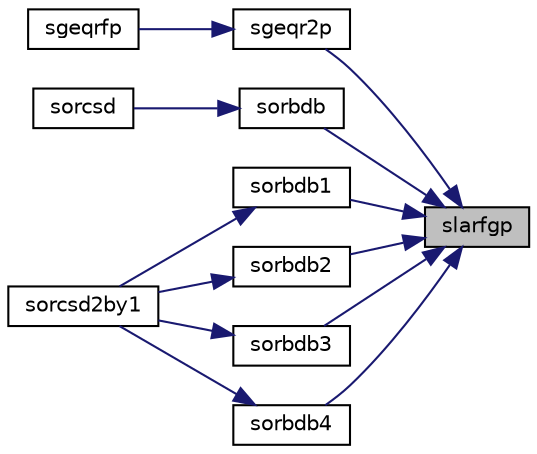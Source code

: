 digraph "slarfgp"
{
 // LATEX_PDF_SIZE
  edge [fontname="Helvetica",fontsize="10",labelfontname="Helvetica",labelfontsize="10"];
  node [fontname="Helvetica",fontsize="10",shape=record];
  rankdir="RL";
  Node1 [label="slarfgp",height=0.2,width=0.4,color="black", fillcolor="grey75", style="filled", fontcolor="black",tooltip="SLARFGP generates an elementary reflector (Householder matrix) with non-negative beta."];
  Node1 -> Node2 [dir="back",color="midnightblue",fontsize="10",style="solid",fontname="Helvetica"];
  Node2 [label="sgeqr2p",height=0.2,width=0.4,color="black", fillcolor="white", style="filled",URL="$sgeqr2p_8f.html#a8979d77a9ad2c9791bd813c2fe3f954e",tooltip="SGEQR2P computes the QR factorization of a general rectangular matrix with non-negative diagonal elem..."];
  Node2 -> Node3 [dir="back",color="midnightblue",fontsize="10",style="solid",fontname="Helvetica"];
  Node3 [label="sgeqrfp",height=0.2,width=0.4,color="black", fillcolor="white", style="filled",URL="$sgeqrfp_8f.html#a3b9e414215d20cd99cbd3be489989a96",tooltip="SGEQRFP"];
  Node1 -> Node4 [dir="back",color="midnightblue",fontsize="10",style="solid",fontname="Helvetica"];
  Node4 [label="sorbdb",height=0.2,width=0.4,color="black", fillcolor="white", style="filled",URL="$sorbdb_8f.html#aa04a3d67b4fcd7d82261d71816bce03f",tooltip="SORBDB"];
  Node4 -> Node5 [dir="back",color="midnightblue",fontsize="10",style="solid",fontname="Helvetica"];
  Node5 [label="sorcsd",height=0.2,width=0.4,color="black", fillcolor="white", style="filled",URL="$sorcsd_8f.html#a20dd45f6fb4a9cf696fb2ae32ed73372",tooltip="SORCSD"];
  Node1 -> Node6 [dir="back",color="midnightblue",fontsize="10",style="solid",fontname="Helvetica"];
  Node6 [label="sorbdb1",height=0.2,width=0.4,color="black", fillcolor="white", style="filled",URL="$sorbdb1_8f.html#a31d935d8edae9da9d6e3b5edeb4998fa",tooltip="SORBDB1"];
  Node6 -> Node7 [dir="back",color="midnightblue",fontsize="10",style="solid",fontname="Helvetica"];
  Node7 [label="sorcsd2by1",height=0.2,width=0.4,color="black", fillcolor="white", style="filled",URL="$sorcsd2by1_8f.html#a2d57126590287389a69bc798fe36854f",tooltip="SORCSD2BY1"];
  Node1 -> Node8 [dir="back",color="midnightblue",fontsize="10",style="solid",fontname="Helvetica"];
  Node8 [label="sorbdb2",height=0.2,width=0.4,color="black", fillcolor="white", style="filled",URL="$sorbdb2_8f.html#a9a5fd4f10e3895159d520bac57eb8683",tooltip="SORBDB2"];
  Node8 -> Node7 [dir="back",color="midnightblue",fontsize="10",style="solid",fontname="Helvetica"];
  Node1 -> Node9 [dir="back",color="midnightblue",fontsize="10",style="solid",fontname="Helvetica"];
  Node9 [label="sorbdb3",height=0.2,width=0.4,color="black", fillcolor="white", style="filled",URL="$sorbdb3_8f.html#ae4752c68522d7218fd781383a7308c0f",tooltip="SORBDB3"];
  Node9 -> Node7 [dir="back",color="midnightblue",fontsize="10",style="solid",fontname="Helvetica"];
  Node1 -> Node10 [dir="back",color="midnightblue",fontsize="10",style="solid",fontname="Helvetica"];
  Node10 [label="sorbdb4",height=0.2,width=0.4,color="black", fillcolor="white", style="filled",URL="$sorbdb4_8f.html#a6a8762a4542b580469de05b86e308330",tooltip="SORBDB4"];
  Node10 -> Node7 [dir="back",color="midnightblue",fontsize="10",style="solid",fontname="Helvetica"];
}
